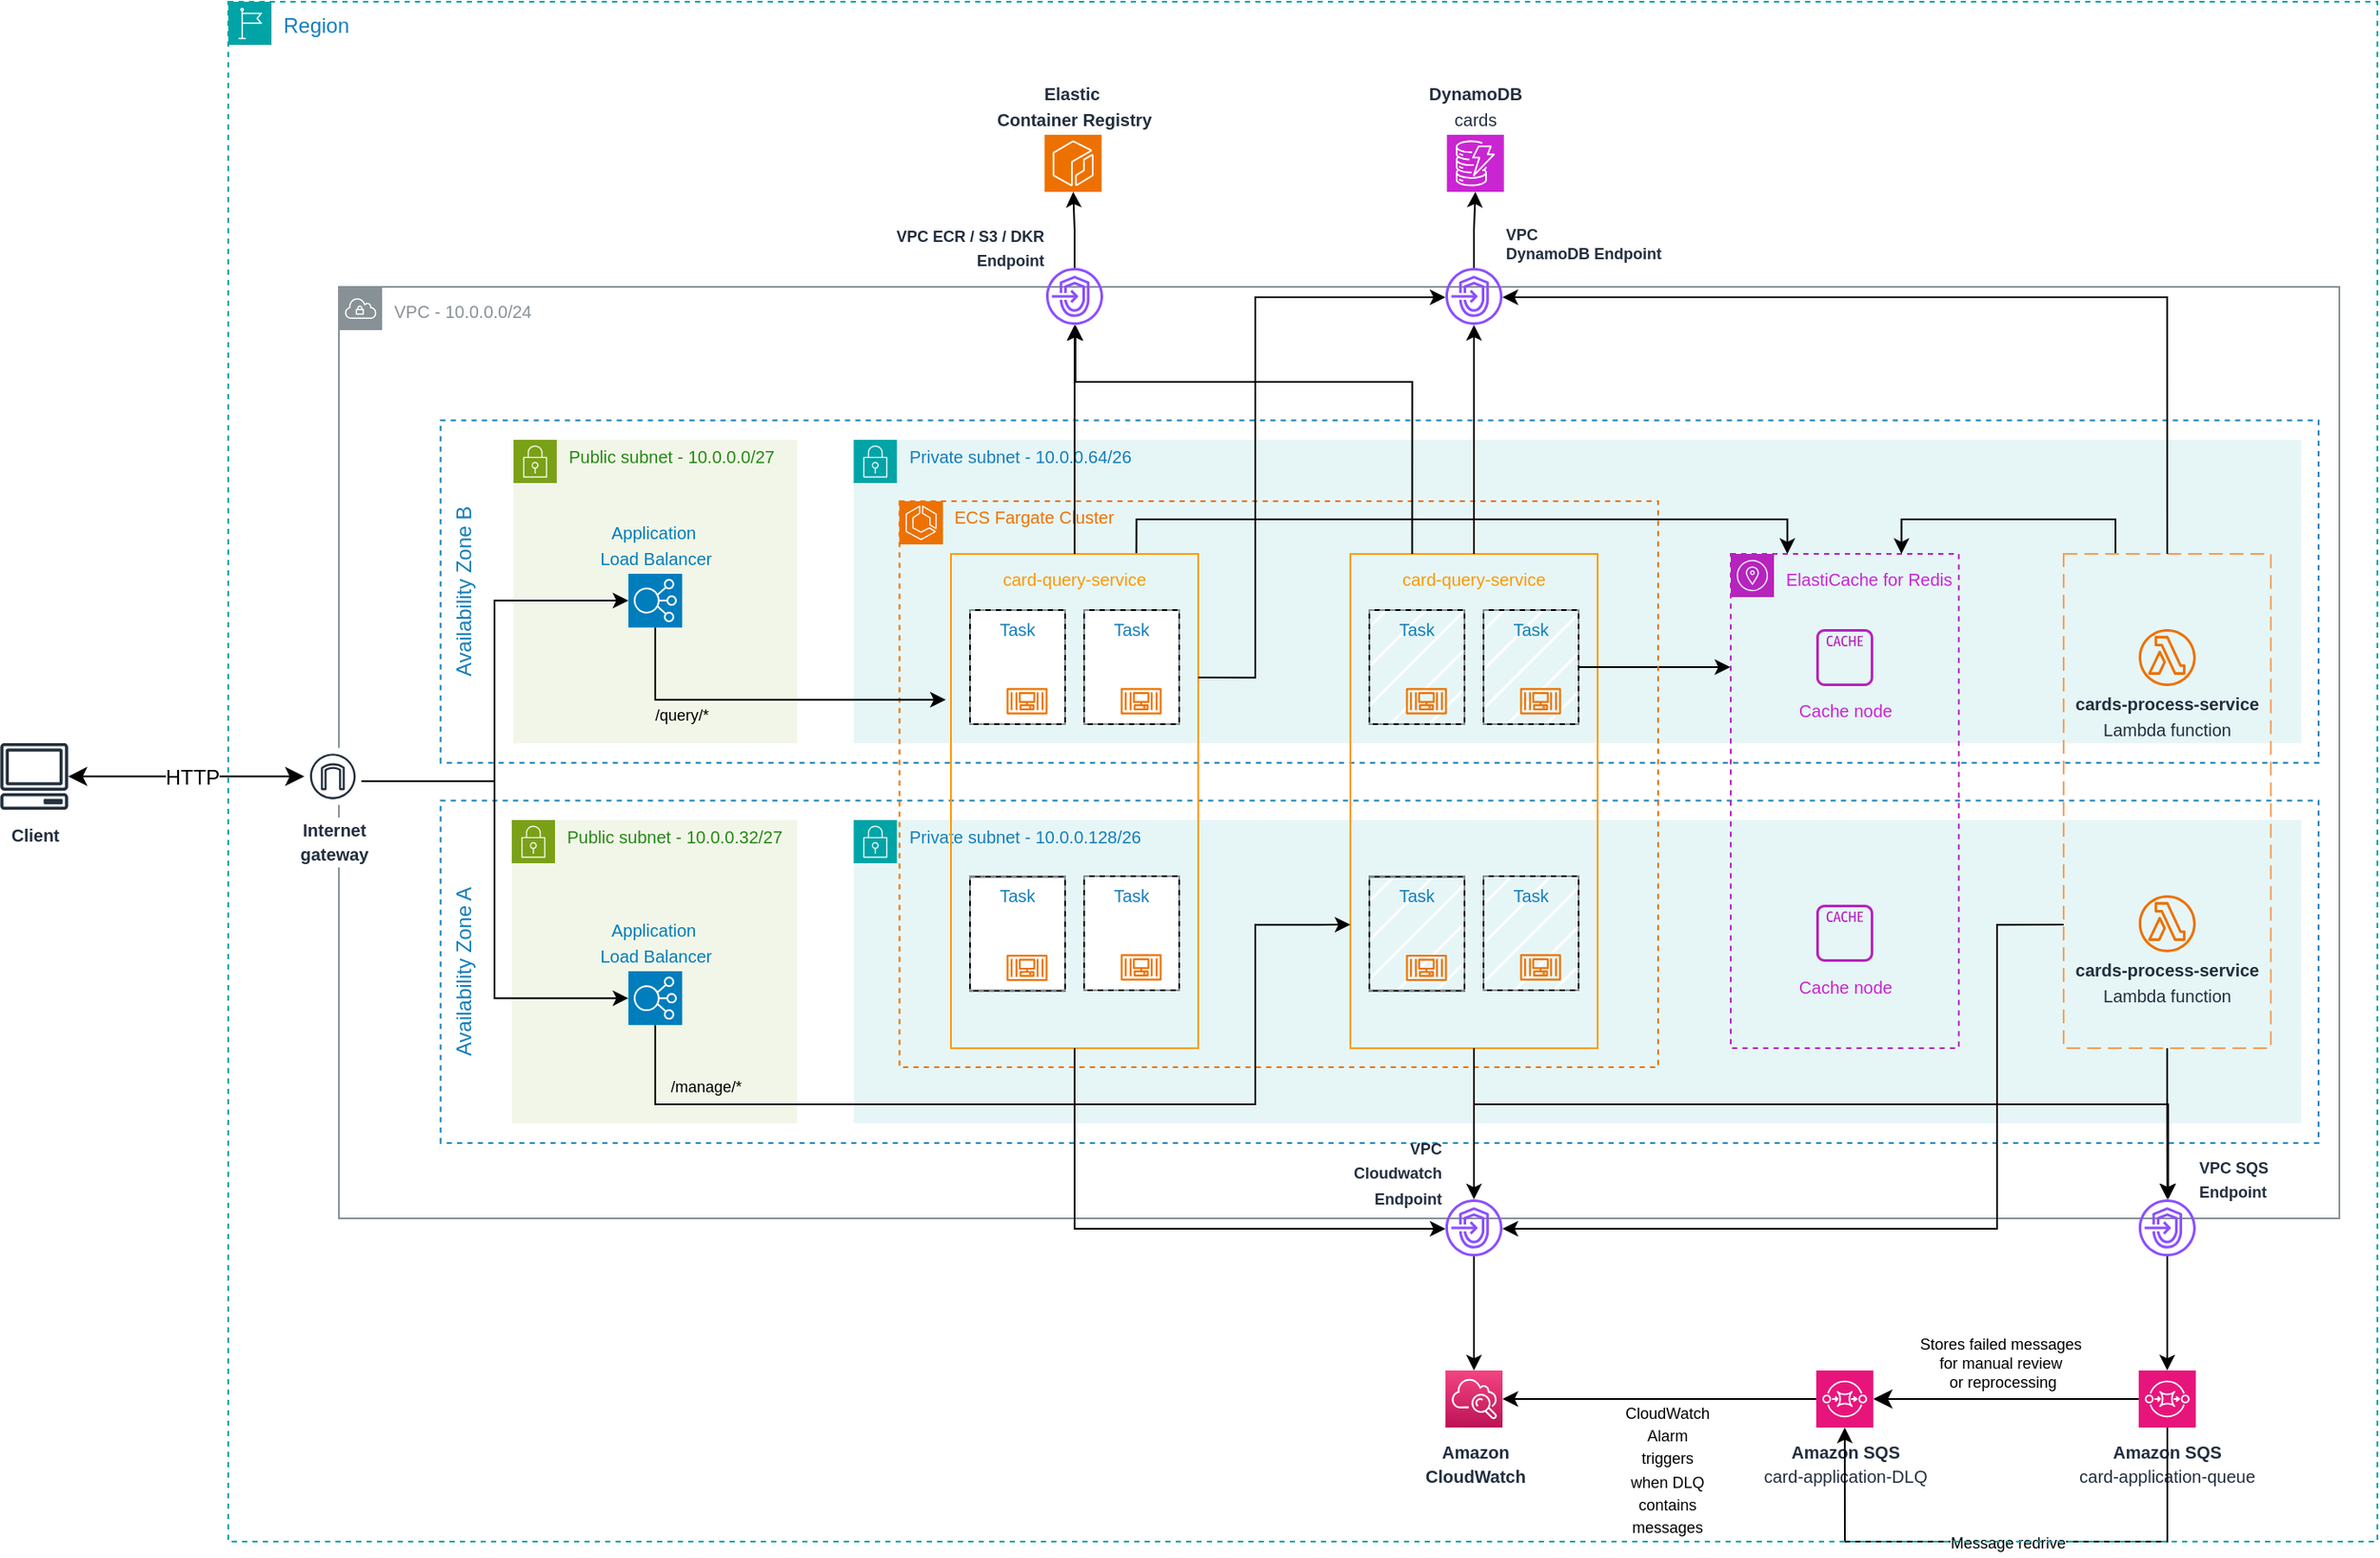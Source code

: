 <mxfile version="26.0.11">
  <diagram id="Ht1M8jgEwFfnCIfOTk4-" name="Page-1">
    <mxGraphModel dx="2288" dy="854" grid="1" gridSize="11" guides="1" tooltips="1" connect="1" arrows="1" fold="1" page="1" pageScale="1" pageWidth="827" pageHeight="1169" math="0" shadow="0">
      <root>
        <mxCell id="0" />
        <mxCell id="1" parent="0" />
        <mxCell id="OBDbfrFFLyQ_XfbNpogA-289" value="Availability Zone A" style="fillColor=none;strokeColor=#147EBA;dashed=1;verticalAlign=top;fontStyle=0;fontColor=#147EBA;whiteSpace=wrap;html=1;rotation=-90;" vertex="1" parent="1">
          <mxGeometry x="-115.17" y="62.21" width="198.12" height="1086.13" as="geometry" />
        </mxCell>
        <mxCell id="OBDbfrFFLyQ_XfbNpogA-439" value="&lt;font style=&quot;font-size: 10px;&quot;&gt;VPC - 10.0.0.0/24&lt;/font&gt;" style="sketch=0;outlineConnect=0;gradientColor=none;html=1;whiteSpace=wrap;fontSize=12;fontStyle=0;shape=mxgraph.aws4.group;grIcon=mxgraph.aws4.group_vpc;strokeColor=#879196;fillColor=none;verticalAlign=top;align=left;spacingLeft=30;fontColor=#879196;dashed=0;" vertex="1" parent="1">
          <mxGeometry x="-618" y="209" width="1157" height="539" as="geometry" />
        </mxCell>
        <mxCell id="OBDbfrFFLyQ_XfbNpogA-331" value="&lt;font style=&quot;font-size: 10px;&quot;&gt;Private subnet&lt;/font&gt;&lt;span style=&quot;font-size: 10px;&quot;&gt;&amp;nbsp;- 10.0.0.128/26&lt;/span&gt;" style="points=[[0,0],[0.25,0],[0.5,0],[0.75,0],[1,0],[1,0.25],[1,0.5],[1,0.75],[1,1],[0.75,1],[0.5,1],[0.25,1],[0,1],[0,0.75],[0,0.5],[0,0.25]];outlineConnect=0;gradientColor=none;html=1;whiteSpace=wrap;fontSize=12;fontStyle=0;container=1;pointerEvents=0;collapsible=0;recursiveResize=0;shape=mxgraph.aws4.group;grIcon=mxgraph.aws4.group_security_group;grStroke=0;strokeColor=#00A4A6;fillColor=#E6F6F7;verticalAlign=top;align=left;spacingLeft=30;fontColor=#147EBA;dashed=0;movable=1;resizable=1;rotatable=1;deletable=1;editable=1;locked=0;connectable=1;spacingTop=-5;" vertex="1" parent="1">
          <mxGeometry x="-320.25" y="517.56" width="837.25" height="175.45" as="geometry" />
        </mxCell>
        <mxCell id="OBDbfrFFLyQ_XfbNpogA-227" value="Availability Zone B" style="fillColor=none;strokeColor=#147EBA;dashed=1;verticalAlign=top;fontStyle=0;fontColor=#147EBA;whiteSpace=wrap;html=1;rotation=-90;movable=1;resizable=1;rotatable=1;deletable=1;editable=1;locked=0;connectable=1;" vertex="1" parent="1">
          <mxGeometry x="-115.17" y="-157.8" width="198.12" height="1086.15" as="geometry" />
        </mxCell>
        <mxCell id="OBDbfrFFLyQ_XfbNpogA-23" value="&lt;font style=&quot;font-size: 10px;&quot;&gt;Private subnet -&amp;nbsp;&lt;/font&gt;&lt;span style=&quot;font-size: 10px;&quot;&gt;10.0.0.64/26&lt;/span&gt;" style="points=[[0,0],[0.25,0],[0.5,0],[0.75,0],[1,0],[1,0.25],[1,0.5],[1,0.75],[1,1],[0.75,1],[0.5,1],[0.25,1],[0,1],[0,0.75],[0,0.5],[0,0.25]];outlineConnect=0;gradientColor=none;html=1;whiteSpace=wrap;fontSize=12;fontStyle=0;container=1;pointerEvents=0;collapsible=0;recursiveResize=0;shape=mxgraph.aws4.group;grIcon=mxgraph.aws4.group_security_group;grStroke=0;strokeColor=#00A4A6;fillColor=#E6F6F7;verticalAlign=top;align=left;spacingLeft=30;fontColor=#147EBA;dashed=0;movable=1;resizable=1;rotatable=1;deletable=1;editable=1;locked=0;connectable=1;spacingTop=-5;" vertex="1" parent="1">
          <mxGeometry x="-320.25" y="297.55" width="837.25" height="175.45" as="geometry" />
        </mxCell>
        <mxCell id="OBDbfrFFLyQ_XfbNpogA-418" style="edgeStyle=orthogonalEdgeStyle;rounded=0;orthogonalLoop=1;jettySize=auto;html=1;exitX=0.75;exitY=0;exitDx=0;exitDy=0;" edge="1" parent="OBDbfrFFLyQ_XfbNpogA-23" source="OBDbfrFFLyQ_XfbNpogA-59" target="OBDbfrFFLyQ_XfbNpogA-207">
          <mxGeometry relative="1" as="geometry">
            <Array as="points">
              <mxPoint x="164" y="46" />
              <mxPoint x="540" y="46" />
            </Array>
          </mxGeometry>
        </mxCell>
        <mxCell id="OBDbfrFFLyQ_XfbNpogA-59" value="&lt;font style=&quot;font-size: 10px; color: rgb(252, 151, 0);&quot;&gt;card-query-service&lt;/font&gt;" style="fillColor=none;strokeColor=#FF9900;verticalAlign=top;fontStyle=0;fontColor=#147EBA;whiteSpace=wrap;html=1;movable=1;resizable=1;rotatable=1;deletable=1;editable=1;locked=0;connectable=1;" vertex="1" parent="OBDbfrFFLyQ_XfbNpogA-23">
          <mxGeometry x="56.25" y="66" width="143" height="286" as="geometry" />
        </mxCell>
        <mxCell id="OBDbfrFFLyQ_XfbNpogA-176" value="" style="group;strokeColor=default;fillColor=default;" vertex="1" connectable="0" parent="OBDbfrFFLyQ_XfbNpogA-23">
          <mxGeometry x="67.25" y="98.45" width="55" height="66" as="geometry" />
        </mxCell>
        <mxCell id="PZve3WB99vvV3nz0ZgWc-186" value="&lt;span style=&quot;color: rgb(20, 126, 186);&quot;&gt;&lt;font style=&quot;font-size: 10px;&quot;&gt;Task&lt;/font&gt;&lt;/span&gt;" style="outlineConnect=0;gradientColor=none;html=1;whiteSpace=wrap;fontSize=12;fontStyle=0;strokeColor=#879196;fillColor=none;verticalAlign=top;align=center;fontColor=#879196;dashed=1;spacingTop=-3;" parent="OBDbfrFFLyQ_XfbNpogA-176" vertex="1">
          <mxGeometry width="55" height="66" as="geometry" />
        </mxCell>
        <mxCell id="PZve3WB99vvV3nz0ZgWc-184" value="" style="shape=image;html=1;verticalAlign=top;verticalLabelPosition=bottom;labelBackgroundColor=#ffffff;imageAspect=0;aspect=fixed;image=https://cdn0.iconfinder.com/data/icons/social-media-2104/24/social_media_social_media_logo_docker-128.png" parent="OBDbfrFFLyQ_XfbNpogA-176" vertex="1">
          <mxGeometry x="10.155" y="25.12" width="20" height="20" as="geometry" />
        </mxCell>
        <mxCell id="PZve3WB99vvV3nz0ZgWc-185" value="" style="sketch=0;outlineConnect=0;fontColor=#232F3E;gradientColor=none;fillColor=#ED7100;strokeColor=none;dashed=0;verticalLabelPosition=bottom;verticalAlign=top;align=center;html=1;fontSize=12;fontStyle=0;aspect=fixed;pointerEvents=1;shape=mxgraph.aws4.container_3;" parent="OBDbfrFFLyQ_XfbNpogA-176" vertex="1">
          <mxGeometry x="21.19" y="45.12" width="23.625" height="15.251" as="geometry" />
        </mxCell>
        <mxCell id="OBDbfrFFLyQ_XfbNpogA-177" value="" style="group;strokeColor=default;fillColor=default;" vertex="1" connectable="0" parent="OBDbfrFFLyQ_XfbNpogA-23">
          <mxGeometry x="133.25" y="98.45" width="55" height="66" as="geometry" />
        </mxCell>
        <mxCell id="OBDbfrFFLyQ_XfbNpogA-178" value="&lt;span style=&quot;color: rgb(20, 126, 186);&quot;&gt;&lt;font style=&quot;font-size: 10px;&quot;&gt;Task&lt;/font&gt;&lt;/span&gt;" style="outlineConnect=0;gradientColor=none;html=1;whiteSpace=wrap;fontSize=12;fontStyle=0;strokeColor=#879196;fillColor=none;verticalAlign=top;align=center;fontColor=#879196;dashed=1;spacingTop=-3;" vertex="1" parent="OBDbfrFFLyQ_XfbNpogA-177">
          <mxGeometry width="55" height="66" as="geometry" />
        </mxCell>
        <mxCell id="OBDbfrFFLyQ_XfbNpogA-179" value="" style="shape=image;html=1;verticalAlign=top;verticalLabelPosition=bottom;labelBackgroundColor=#ffffff;imageAspect=0;aspect=fixed;image=https://cdn0.iconfinder.com/data/icons/social-media-2104/24/social_media_social_media_logo_docker-128.png" vertex="1" parent="OBDbfrFFLyQ_XfbNpogA-177">
          <mxGeometry x="10.155" y="25.12" width="20" height="20" as="geometry" />
        </mxCell>
        <mxCell id="OBDbfrFFLyQ_XfbNpogA-180" value="" style="sketch=0;outlineConnect=0;fontColor=#232F3E;gradientColor=none;fillColor=#ED7100;strokeColor=none;dashed=0;verticalLabelPosition=bottom;verticalAlign=top;align=center;html=1;fontSize=12;fontStyle=0;aspect=fixed;pointerEvents=1;shape=mxgraph.aws4.container_3;" vertex="1" parent="OBDbfrFFLyQ_XfbNpogA-177">
          <mxGeometry x="21.19" y="45.12" width="23.625" height="15.251" as="geometry" />
        </mxCell>
        <mxCell id="OBDbfrFFLyQ_XfbNpogA-181" value="" style="group;strokeColor=default;fillColor=default;" vertex="1" connectable="0" parent="OBDbfrFFLyQ_XfbNpogA-23">
          <mxGeometry x="67.25" y="252.73" width="55" height="66" as="geometry" />
        </mxCell>
        <mxCell id="OBDbfrFFLyQ_XfbNpogA-182" value="&lt;span style=&quot;color: rgb(20, 126, 186);&quot;&gt;&lt;font style=&quot;font-size: 10px;&quot;&gt;Task&lt;/font&gt;&lt;/span&gt;" style="outlineConnect=0;gradientColor=none;html=1;whiteSpace=wrap;fontSize=12;fontStyle=0;strokeColor=#879196;fillColor=none;verticalAlign=top;align=center;fontColor=#879196;dashed=1;spacingTop=-3;" vertex="1" parent="OBDbfrFFLyQ_XfbNpogA-181">
          <mxGeometry width="55" height="66" as="geometry" />
        </mxCell>
        <mxCell id="OBDbfrFFLyQ_XfbNpogA-183" value="" style="shape=image;html=1;verticalAlign=top;verticalLabelPosition=bottom;labelBackgroundColor=#ffffff;imageAspect=0;aspect=fixed;image=https://cdn0.iconfinder.com/data/icons/social-media-2104/24/social_media_social_media_logo_docker-128.png" vertex="1" parent="OBDbfrFFLyQ_XfbNpogA-181">
          <mxGeometry x="10.155" y="25.12" width="20" height="20" as="geometry" />
        </mxCell>
        <mxCell id="OBDbfrFFLyQ_XfbNpogA-184" value="" style="sketch=0;outlineConnect=0;fontColor=#232F3E;gradientColor=none;fillColor=#ED7100;strokeColor=none;dashed=0;verticalLabelPosition=bottom;verticalAlign=top;align=center;html=1;fontSize=12;fontStyle=0;aspect=fixed;pointerEvents=1;shape=mxgraph.aws4.container_3;" vertex="1" parent="OBDbfrFFLyQ_XfbNpogA-181">
          <mxGeometry x="21.19" y="45.12" width="23.625" height="15.251" as="geometry" />
        </mxCell>
        <mxCell id="OBDbfrFFLyQ_XfbNpogA-362" value="&lt;font style=&quot;font-size: 10px; color: rgb(252, 151, 0);&quot;&gt;card-query-service&lt;/font&gt;" style="fillColor=none;strokeColor=#FF9900;verticalAlign=top;fontStyle=0;fontColor=#147EBA;whiteSpace=wrap;html=1;" vertex="1" parent="OBDbfrFFLyQ_XfbNpogA-23">
          <mxGeometry x="287.25" y="66" width="143" height="286" as="geometry" />
        </mxCell>
        <mxCell id="OBDbfrFFLyQ_XfbNpogA-363" value="" style="group;strokeColor=default;fillColor=default;fillStyle=hatch;" vertex="1" connectable="0" parent="OBDbfrFFLyQ_XfbNpogA-23">
          <mxGeometry x="298.25" y="98.45" width="55" height="66" as="geometry" />
        </mxCell>
        <mxCell id="OBDbfrFFLyQ_XfbNpogA-364" value="&lt;span style=&quot;color: rgb(20, 126, 186);&quot;&gt;&lt;font style=&quot;font-size: 10px;&quot;&gt;Task&lt;/font&gt;&lt;/span&gt;" style="outlineConnect=0;gradientColor=none;html=1;whiteSpace=wrap;fontSize=12;fontStyle=0;strokeColor=#879196;fillColor=none;verticalAlign=top;align=center;fontColor=#879196;dashed=1;spacingTop=-3;" vertex="1" parent="OBDbfrFFLyQ_XfbNpogA-363">
          <mxGeometry width="55" height="66" as="geometry" />
        </mxCell>
        <mxCell id="OBDbfrFFLyQ_XfbNpogA-365" value="" style="shape=image;html=1;verticalAlign=top;verticalLabelPosition=bottom;labelBackgroundColor=#ffffff;imageAspect=0;aspect=fixed;image=https://cdn0.iconfinder.com/data/icons/social-media-2104/24/social_media_social_media_logo_docker-128.png" vertex="1" parent="OBDbfrFFLyQ_XfbNpogA-363">
          <mxGeometry x="10.155" y="25.12" width="20" height="20" as="geometry" />
        </mxCell>
        <mxCell id="OBDbfrFFLyQ_XfbNpogA-366" value="" style="sketch=0;outlineConnect=0;fontColor=#232F3E;gradientColor=none;fillColor=#ED7100;strokeColor=none;dashed=0;verticalLabelPosition=bottom;verticalAlign=top;align=center;html=1;fontSize=12;fontStyle=0;aspect=fixed;pointerEvents=1;shape=mxgraph.aws4.container_3;" vertex="1" parent="OBDbfrFFLyQ_XfbNpogA-363">
          <mxGeometry x="21.19" y="45.12" width="23.625" height="15.251" as="geometry" />
        </mxCell>
        <mxCell id="OBDbfrFFLyQ_XfbNpogA-367" value="" style="group;strokeColor=default;fillColor=default;fillStyle=hatch;" vertex="1" connectable="0" parent="OBDbfrFFLyQ_XfbNpogA-23">
          <mxGeometry x="364.25" y="98.45" width="55" height="66" as="geometry" />
        </mxCell>
        <mxCell id="OBDbfrFFLyQ_XfbNpogA-368" value="&lt;span style=&quot;color: rgb(20, 126, 186);&quot;&gt;&lt;font style=&quot;font-size: 10px;&quot;&gt;Task&lt;/font&gt;&lt;/span&gt;" style="outlineConnect=0;gradientColor=none;html=1;whiteSpace=wrap;fontSize=12;fontStyle=0;strokeColor=#879196;fillColor=none;verticalAlign=top;align=center;fontColor=#879196;dashed=1;spacingTop=-3;" vertex="1" parent="OBDbfrFFLyQ_XfbNpogA-367">
          <mxGeometry width="55" height="66" as="geometry" />
        </mxCell>
        <mxCell id="OBDbfrFFLyQ_XfbNpogA-369" value="" style="shape=image;html=1;verticalAlign=top;verticalLabelPosition=bottom;labelBackgroundColor=#ffffff;imageAspect=0;aspect=fixed;image=https://cdn0.iconfinder.com/data/icons/social-media-2104/24/social_media_social_media_logo_docker-128.png" vertex="1" parent="OBDbfrFFLyQ_XfbNpogA-367">
          <mxGeometry x="10.155" y="25.12" width="20" height="20" as="geometry" />
        </mxCell>
        <mxCell id="OBDbfrFFLyQ_XfbNpogA-370" value="" style="sketch=0;outlineConnect=0;fontColor=#232F3E;gradientColor=none;fillColor=#ED7100;strokeColor=none;dashed=0;verticalLabelPosition=bottom;verticalAlign=top;align=center;html=1;fontSize=12;fontStyle=0;aspect=fixed;pointerEvents=1;shape=mxgraph.aws4.container_3;" vertex="1" parent="OBDbfrFFLyQ_XfbNpogA-367">
          <mxGeometry x="21.19" y="45.12" width="23.625" height="15.251" as="geometry" />
        </mxCell>
        <mxCell id="OBDbfrFFLyQ_XfbNpogA-371" value="" style="group;strokeColor=default;fillColor=default;fillStyle=hatch;" vertex="1" connectable="0" parent="OBDbfrFFLyQ_XfbNpogA-23">
          <mxGeometry x="298.25" y="252.73" width="55" height="66" as="geometry" />
        </mxCell>
        <mxCell id="OBDbfrFFLyQ_XfbNpogA-372" value="&lt;span style=&quot;color: rgb(20, 126, 186);&quot;&gt;&lt;font style=&quot;font-size: 10px;&quot;&gt;Task&lt;/font&gt;&lt;/span&gt;" style="outlineConnect=0;gradientColor=none;html=1;whiteSpace=wrap;fontSize=12;fontStyle=0;strokeColor=#879196;fillColor=none;verticalAlign=top;align=center;fontColor=#879196;dashed=1;spacingTop=-3;" vertex="1" parent="OBDbfrFFLyQ_XfbNpogA-371">
          <mxGeometry width="55" height="66" as="geometry" />
        </mxCell>
        <mxCell id="OBDbfrFFLyQ_XfbNpogA-373" value="" style="shape=image;html=1;verticalAlign=top;verticalLabelPosition=bottom;labelBackgroundColor=#ffffff;imageAspect=0;aspect=fixed;image=https://cdn0.iconfinder.com/data/icons/social-media-2104/24/social_media_social_media_logo_docker-128.png" vertex="1" parent="OBDbfrFFLyQ_XfbNpogA-371">
          <mxGeometry x="10.155" y="25.12" width="20" height="20" as="geometry" />
        </mxCell>
        <mxCell id="OBDbfrFFLyQ_XfbNpogA-374" value="" style="sketch=0;outlineConnect=0;fontColor=#232F3E;gradientColor=none;fillColor=#ED7100;strokeColor=none;dashed=0;verticalLabelPosition=bottom;verticalAlign=top;align=center;html=1;fontSize=12;fontStyle=0;aspect=fixed;pointerEvents=1;shape=mxgraph.aws4.container_3;" vertex="1" parent="OBDbfrFFLyQ_XfbNpogA-371">
          <mxGeometry x="21.19" y="45.12" width="23.625" height="15.251" as="geometry" />
        </mxCell>
        <mxCell id="OBDbfrFFLyQ_XfbNpogA-375" value="" style="group;strokeColor=default;fillColor=default;fillStyle=hatch;" vertex="1" connectable="0" parent="OBDbfrFFLyQ_XfbNpogA-23">
          <mxGeometry x="364.25" y="252.45" width="55" height="66" as="geometry" />
        </mxCell>
        <mxCell id="OBDbfrFFLyQ_XfbNpogA-376" value="&lt;span style=&quot;color: rgb(20, 126, 186);&quot;&gt;&lt;font style=&quot;font-size: 10px;&quot;&gt;Task&lt;/font&gt;&lt;/span&gt;" style="outlineConnect=0;gradientColor=none;html=1;whiteSpace=wrap;fontSize=12;fontStyle=0;strokeColor=#879196;fillColor=none;verticalAlign=top;align=center;fontColor=#879196;dashed=1;spacingTop=-3;" vertex="1" parent="OBDbfrFFLyQ_XfbNpogA-375">
          <mxGeometry width="55" height="66" as="geometry" />
        </mxCell>
        <mxCell id="OBDbfrFFLyQ_XfbNpogA-377" value="" style="shape=image;html=1;verticalAlign=top;verticalLabelPosition=bottom;labelBackgroundColor=#ffffff;imageAspect=0;aspect=fixed;image=https://cdn0.iconfinder.com/data/icons/social-media-2104/24/social_media_social_media_logo_docker-128.png" vertex="1" parent="OBDbfrFFLyQ_XfbNpogA-375">
          <mxGeometry x="11" y="25.97" width="19.15" height="19.15" as="geometry" />
        </mxCell>
        <mxCell id="OBDbfrFFLyQ_XfbNpogA-378" value="" style="sketch=0;outlineConnect=0;fontColor=#232F3E;gradientColor=none;fillColor=#ED7100;strokeColor=none;dashed=0;verticalLabelPosition=bottom;verticalAlign=top;align=center;html=1;fontSize=12;fontStyle=0;aspect=fixed;pointerEvents=1;shape=mxgraph.aws4.container_3;" vertex="1" parent="OBDbfrFFLyQ_XfbNpogA-375">
          <mxGeometry x="21.19" y="45.12" width="23.625" height="15.251" as="geometry" />
        </mxCell>
        <mxCell id="OBDbfrFFLyQ_XfbNpogA-207" value="&lt;span style=&quot;color: rgb(201, 37, 209);&quot;&gt;&lt;font style=&quot;font-size: 10px;&quot;&gt;ElastiCache&amp;nbsp;&lt;/font&gt;&lt;/span&gt;&lt;span style=&quot;font-size: 10px; color: rgb(201, 37, 209);&quot;&gt;for Redis&lt;/span&gt;" style="sketch=0;outlineConnect=0;gradientColor=none;html=1;whiteSpace=wrap;fontSize=12;fontStyle=0;shape=mxgraph.aws4.group;grIcon=mxgraph.aws4.group_availability_zone;strokeColor=#B623BD;fillColor=none;verticalAlign=top;align=left;spacingLeft=30;fontColor=#545B64;dashed=1;movable=1;resizable=1;rotatable=1;deletable=1;editable=1;locked=0;connectable=1;" vertex="1" parent="OBDbfrFFLyQ_XfbNpogA-23">
          <mxGeometry x="507.25" y="66" width="131.88" height="286" as="geometry" />
        </mxCell>
        <mxCell id="OBDbfrFFLyQ_XfbNpogA-401" style="edgeStyle=orthogonalEdgeStyle;rounded=0;orthogonalLoop=1;jettySize=auto;html=1;exitX=0.25;exitY=0;exitDx=0;exitDy=0;" edge="1" parent="OBDbfrFFLyQ_XfbNpogA-23" source="OBDbfrFFLyQ_XfbNpogA-218" target="OBDbfrFFLyQ_XfbNpogA-207">
          <mxGeometry relative="1" as="geometry">
            <Array as="points">
              <mxPoint x="730" y="46" />
              <mxPoint x="606" y="46" />
            </Array>
          </mxGeometry>
        </mxCell>
        <mxCell id="OBDbfrFFLyQ_XfbNpogA-218" value="" style="rounded=0;arcSize=10;dashed=1;strokeColor=#F59D56;fillColor=none;gradientColor=none;dashPattern=8 4;strokeWidth=1;glass=0;" vertex="1" parent="OBDbfrFFLyQ_XfbNpogA-23">
          <mxGeometry x="699.79" y="66" width="119.81" height="286" as="geometry" />
        </mxCell>
        <mxCell id="OBDbfrFFLyQ_XfbNpogA-216" value="&lt;b&gt;&lt;font style=&quot;font-size: 10px;&quot;&gt;cards-&lt;/font&gt;&lt;/b&gt;&lt;b&gt;&lt;font style=&quot;font-size: 10px;&quot;&gt;process&lt;/font&gt;&lt;/b&gt;&lt;b&gt;&lt;font style=&quot;font-size: 10px;&quot;&gt;-service&lt;/font&gt;&lt;/b&gt;&lt;div&gt;&lt;font style=&quot;font-size: 10px;&quot;&gt;Lambda function&lt;/font&gt;&lt;/div&gt;" style="sketch=0;outlineConnect=0;fontColor=#232F3E;gradientColor=none;fillColor=#ED7100;strokeColor=none;dashed=0;verticalLabelPosition=bottom;verticalAlign=middle;align=center;html=1;fontSize=12;fontStyle=0;aspect=fixed;pointerEvents=1;shape=mxgraph.aws4.lambda_function;" vertex="1" parent="OBDbfrFFLyQ_XfbNpogA-23">
          <mxGeometry x="743.2" y="109.45" width="33" height="33" as="geometry" />
        </mxCell>
        <mxCell id="OBDbfrFFLyQ_XfbNpogA-217" value="&lt;b&gt;&lt;font style=&quot;font-size: 10px;&quot;&gt;cards-&lt;/font&gt;&lt;/b&gt;&lt;b&gt;&lt;font style=&quot;font-size: 10px;&quot;&gt;process&lt;/font&gt;&lt;/b&gt;&lt;b&gt;&lt;font style=&quot;font-size: 10px;&quot;&gt;-service&lt;/font&gt;&lt;/b&gt;&lt;div&gt;&lt;font style=&quot;font-size: 10px;&quot;&gt;Lambda function&lt;/font&gt;&lt;/div&gt;" style="sketch=0;outlineConnect=0;fontColor=#232F3E;gradientColor=none;fillColor=#ED7100;strokeColor=none;dashed=0;verticalLabelPosition=bottom;verticalAlign=middle;align=center;html=1;fontSize=12;fontStyle=0;aspect=fixed;pointerEvents=1;shape=mxgraph.aws4.lambda_function;" vertex="1" parent="OBDbfrFFLyQ_XfbNpogA-23">
          <mxGeometry x="743.2" y="263.45" width="33" height="33" as="geometry" />
        </mxCell>
        <mxCell id="OBDbfrFFLyQ_XfbNpogA-214" value="&lt;font style=&quot;font-size: 10px; color: rgb(201, 37, 209);&quot;&gt;Cache node&lt;/font&gt;" style="sketch=0;outlineConnect=0;fontColor=#232F3E;gradientColor=none;fillColor=#B623BD;strokeColor=none;dashed=0;verticalLabelPosition=bottom;verticalAlign=top;align=center;html=1;fontSize=12;fontStyle=0;aspect=fixed;pointerEvents=1;shape=mxgraph.aws4.cache_node;" vertex="1" parent="OBDbfrFFLyQ_XfbNpogA-23">
          <mxGeometry x="556.69" y="109.45" width="33" height="33" as="geometry" />
        </mxCell>
        <mxCell id="OBDbfrFFLyQ_XfbNpogA-399" style="edgeStyle=orthogonalEdgeStyle;rounded=0;orthogonalLoop=1;jettySize=auto;html=1;" edge="1" parent="OBDbfrFFLyQ_XfbNpogA-23" source="OBDbfrFFLyQ_XfbNpogA-368" target="OBDbfrFFLyQ_XfbNpogA-207">
          <mxGeometry relative="1" as="geometry">
            <Array as="points">
              <mxPoint x="507" y="131" />
              <mxPoint x="507" y="131" />
            </Array>
          </mxGeometry>
        </mxCell>
        <mxCell id="OBDbfrFFLyQ_XfbNpogA-35" value="&lt;span style=&quot;color: rgb(237, 113, 0);&quot;&gt;&lt;font style=&quot;font-size: 10px;&quot;&gt;ECS Fargate&amp;nbsp;&lt;/font&gt;&lt;/span&gt;&lt;span style=&quot;color: rgb(237, 113, 0); font-size: 10px;&quot;&gt;Cluster&lt;/span&gt;" style="sketch=0;outlineConnect=0;gradientColor=none;html=1;whiteSpace=wrap;fontSize=12;fontStyle=0;shape=mxgraph.aws4.group;grIcon=mxgraph.aws4.group_availability_zone;strokeColor=#ED7100;fillColor=none;verticalAlign=top;align=left;spacingLeft=30;fontColor=#545B64;dashed=1;movable=1;resizable=1;rotatable=1;deletable=1;editable=1;locked=0;connectable=1;spacingTop=-5;" vertex="1" parent="OBDbfrFFLyQ_XfbNpogA-23">
          <mxGeometry x="26.5" y="35.45" width="438.75" height="327.55" as="geometry" />
        </mxCell>
        <mxCell id="OBDbfrFFLyQ_XfbNpogA-380" value="" style="sketch=0;points=[[0,0,0],[0.25,0,0],[0.5,0,0],[0.75,0,0],[1,0,0],[0,1,0],[0.25,1,0],[0.5,1,0],[0.75,1,0],[1,1,0],[0,0.25,0],[0,0.5,0],[0,0.75,0],[1,0.25,0],[1,0.5,0],[1,0.75,0]];outlineConnect=0;fontColor=#232F3E;fillColor=#ED7100;strokeColor=#ffffff;dashed=0;verticalLabelPosition=bottom;verticalAlign=top;align=center;html=1;fontSize=12;fontStyle=0;aspect=fixed;shape=mxgraph.aws4.resourceIcon;resIcon=mxgraph.aws4.ecs;" vertex="1" parent="OBDbfrFFLyQ_XfbNpogA-23">
          <mxGeometry x="26.5" y="35.45" width="25" height="25" as="geometry" />
        </mxCell>
        <mxCell id="OBDbfrFFLyQ_XfbNpogA-232" value="&lt;font style=&quot;font-size: 10px;&quot;&gt;Public subnet -&amp;nbsp;&lt;/font&gt;&lt;span style=&quot;font-size: 10px;&quot;&gt;10.0.0.32/27&lt;/span&gt;" style="points=[[0,0],[0.25,0],[0.5,0],[0.75,0],[1,0],[1,0.25],[1,0.5],[1,0.75],[1,1],[0.75,1],[0.5,1],[0.25,1],[0,1],[0,0.75],[0,0.5],[0,0.25]];outlineConnect=0;gradientColor=none;html=1;whiteSpace=wrap;fontSize=12;fontStyle=0;container=0;pointerEvents=0;collapsible=0;recursiveResize=0;shape=mxgraph.aws4.group;grIcon=mxgraph.aws4.group_security_group;grStroke=0;strokeColor=#7AA116;fillColor=#F2F6E8;verticalAlign=top;align=left;spacingLeft=30;fontColor=#248814;dashed=0;movable=1;resizable=1;rotatable=1;deletable=1;editable=1;locked=0;connectable=1;spacingTop=-5;" vertex="1" parent="1">
          <mxGeometry x="-518.01" y="517.56" width="165" height="175.44" as="geometry" />
        </mxCell>
        <mxCell id="OBDbfrFFLyQ_XfbNpogA-22" value="&lt;font style=&quot;font-size: 10px;&quot;&gt;Public subnet -&amp;nbsp;&lt;/font&gt;&lt;span style=&quot;font-size: 10px;&quot;&gt;10.0.0.0/27&lt;/span&gt;" style="points=[[0,0],[0.25,0],[0.5,0],[0.75,0],[1,0],[1,0.25],[1,0.5],[1,0.75],[1,1],[0.75,1],[0.5,1],[0.25,1],[0,1],[0,0.75],[0,0.5],[0,0.25]];outlineConnect=0;gradientColor=none;html=1;whiteSpace=wrap;fontSize=12;fontStyle=0;container=0;pointerEvents=0;collapsible=0;recursiveResize=0;shape=mxgraph.aws4.group;grIcon=mxgraph.aws4.group_security_group;grStroke=0;strokeColor=#7AA116;fillColor=#F2F6E8;verticalAlign=top;align=left;spacingLeft=30;fontColor=#248814;dashed=0;movable=1;resizable=1;rotatable=1;deletable=1;editable=1;locked=0;connectable=1;spacingTop=-5;" vertex="1" parent="1">
          <mxGeometry x="-517" y="297.55" width="164" height="175.45" as="geometry" />
        </mxCell>
        <mxCell id="XqnvShgukf1ZBkbc0cCG-37" style="edgeStyle=none;curved=1;rounded=0;orthogonalLoop=1;jettySize=auto;html=1;fontFamily=Helvetica;fontSize=12;fontColor=default;labelBackgroundColor=#ffffff;startSize=8;endSize=8;startArrow=classic;startFill=1;" parent="1" source="pDkn0Hh7Kn7PrUOE6tz0-1" target="XqnvShgukf1ZBkbc0cCG-33" edge="1">
          <mxGeometry relative="1" as="geometry" />
        </mxCell>
        <mxCell id="XqnvShgukf1ZBkbc0cCG-38" value="HTTP" style="edgeLabel;html=1;align=center;verticalAlign=middle;resizable=0;points=[];fontSize=12;strokeColor=default;fontFamily=Helvetica;fontColor=default;labelBackgroundColor=#ffffff;fillColor=default;" parent="XqnvShgukf1ZBkbc0cCG-37" vertex="1" connectable="0">
          <mxGeometry x="0.023" y="1" relative="1" as="geometry">
            <mxPoint x="1" y="1" as="offset" />
          </mxGeometry>
        </mxCell>
        <mxCell id="pDkn0Hh7Kn7PrUOE6tz0-1" value="&lt;b&gt;&lt;font style=&quot;font-size: 10px;&quot;&gt;Client&lt;/font&gt;&lt;/b&gt;" style="sketch=0;outlineConnect=0;fontColor=#232F3E;gradientColor=none;fillColor=#232F3D;strokeColor=none;dashed=0;verticalLabelPosition=bottom;verticalAlign=top;align=center;html=1;fontSize=12;fontStyle=0;aspect=fixed;pointerEvents=1;shape=mxgraph.aws4.client;" parent="1" vertex="1">
          <mxGeometry x="-814" y="473.0" width="39.58" height="38.56" as="geometry" />
        </mxCell>
        <mxCell id="pDkn0Hh7Kn7PrUOE6tz0-60" value="&lt;font&gt;&lt;b&gt;VPC DynamoDB&amp;nbsp;&lt;/b&gt;&lt;/font&gt;&lt;b&gt;Endpoint&lt;/b&gt;" style="sketch=0;outlineConnect=0;fontColor=#232F3E;gradientColor=none;fillColor=#8C4FFF;strokeColor=none;dashed=0;verticalLabelPosition=top;verticalAlign=bottom;align=left;html=1;fontSize=9;fontStyle=0;aspect=fixed;pointerEvents=1;shape=mxgraph.aws4.endpoints;horizontal=1;whiteSpace=wrap;labelPosition=right;spacing=2;spacingTop=2;" parent="1" vertex="1">
          <mxGeometry x="22.0" y="198" width="33" height="33" as="geometry" />
        </mxCell>
        <mxCell id="Hrtiky-oXQzt1fnqMrWW-63" value="&lt;font style=&quot;font-size: 9px;&quot;&gt;&lt;b&gt;VPC SQS&lt;/b&gt;&lt;/font&gt;&lt;div&gt;&lt;font style=&quot;font-size: 9px;&quot;&gt;&lt;b&gt;Endpoint&lt;/b&gt;&lt;/font&gt;&lt;/div&gt;" style="sketch=0;outlineConnect=0;fontColor=#232F3E;gradientColor=none;fillColor=#8C4FFF;strokeColor=none;dashed=0;verticalLabelPosition=top;verticalAlign=top;align=left;html=1;fontSize=12;fontStyle=0;aspect=fixed;pointerEvents=1;shape=mxgraph.aws4.endpoints;labelPosition=right;" parent="1" vertex="1">
          <mxGeometry x="422.95" y="737" width="33" height="33" as="geometry" />
        </mxCell>
        <mxCell id="XqnvShgukf1ZBkbc0cCG-9" value="&lt;b&gt;&lt;font style=&quot;font-size: 10px;&quot;&gt;Amazon SQS&lt;/font&gt;&lt;/b&gt;&lt;div&gt;&lt;font style=&quot;font-size: 10px;&quot;&gt;card-application-queue&lt;/font&gt;&lt;/div&gt;" style="sketch=0;points=[[0,0,0],[0.25,0,0],[0.5,0,0],[0.75,0,0],[1,0,0],[0,1,0],[0.25,1,0],[0.5,1,0],[0.75,1,0],[1,1,0],[0,0.25,0],[0,0.5,0],[0,0.75,0],[1,0.25,0],[1,0.5,0],[1,0.75,0]];outlineConnect=0;fontColor=#232F3E;fillColor=#E7157B;strokeColor=#ffffff;dashed=0;verticalLabelPosition=bottom;verticalAlign=top;align=center;html=1;fontSize=12;fontStyle=0;aspect=fixed;shape=mxgraph.aws4.resourceIcon;resIcon=mxgraph.aws4.sqs;" parent="1" vertex="1">
          <mxGeometry x="422.95" y="836" width="33" height="33" as="geometry" />
        </mxCell>
        <mxCell id="OBDbfrFFLyQ_XfbNpogA-438" style="edgeStyle=orthogonalEdgeStyle;rounded=0;orthogonalLoop=1;jettySize=auto;html=1;" edge="1" parent="1" source="XqnvShgukf1ZBkbc0cCG-12" target="cI-_qkn67fijJ2urr3SK-2">
          <mxGeometry relative="1" as="geometry" />
        </mxCell>
        <mxCell id="XqnvShgukf1ZBkbc0cCG-12" value="&lt;b&gt;&lt;font style=&quot;font-size: 10px;&quot;&gt;Amazon SQS&lt;/font&gt;&lt;/b&gt;&lt;div&gt;&lt;font style=&quot;font-size: 10px;&quot;&gt;card-application-DLQ&lt;/font&gt;&lt;/div&gt;" style="sketch=0;points=[[0,0,0],[0.25,0,0],[0.5,0,0],[0.75,0,0],[1,0,0],[0,1,0],[0.25,1,0],[0.5,1,0],[0.75,1,0],[1,1,0],[0,0.25,0],[0,0.5,0],[0,0.75,0],[1,0.25,0],[1,0.5,0],[1,0.75,0]];outlineConnect=0;fontColor=#232F3E;fillColor=#E7157B;strokeColor=#ffffff;dashed=0;verticalLabelPosition=bottom;verticalAlign=top;align=center;html=1;fontSize=12;fontStyle=0;aspect=fixed;shape=mxgraph.aws4.resourceIcon;resIcon=mxgraph.aws4.sqs;" parent="1" vertex="1">
          <mxGeometry x="236.44" y="836" width="33" height="33" as="geometry" />
        </mxCell>
        <mxCell id="XqnvShgukf1ZBkbc0cCG-17" style="edgeStyle=none;curved=1;rounded=0;orthogonalLoop=1;jettySize=auto;html=1;fontSize=12;startSize=8;endSize=8;entryX=1;entryY=0.5;entryDx=0;entryDy=0;entryPerimeter=0;" parent="1" source="XqnvShgukf1ZBkbc0cCG-9" target="XqnvShgukf1ZBkbc0cCG-12" edge="1">
          <mxGeometry relative="1" as="geometry">
            <mxPoint x="44" y="809" as="targetPoint" />
          </mxGeometry>
        </mxCell>
        <mxCell id="XqnvShgukf1ZBkbc0cCG-18" value="Stores failed messages&amp;nbsp;&lt;div&gt;for manual review&amp;nbsp;&lt;div&gt;or reprocessing&lt;/div&gt;&lt;/div&gt;" style="edgeLabel;align=center;verticalAlign=middle;resizable=0;points=[];fontSize=9;html=1;" parent="XqnvShgukf1ZBkbc0cCG-17" vertex="1" connectable="0">
          <mxGeometry x="0.024" y="3" relative="1" as="geometry">
            <mxPoint x="-1" y="-24" as="offset" />
          </mxGeometry>
        </mxCell>
        <mxCell id="XqnvShgukf1ZBkbc0cCG-33" value="&lt;font style=&quot;font-size: 10px;&quot;&gt;&lt;b&gt;Internet&lt;br&gt;gateway&lt;/b&gt;&lt;/font&gt;" style="sketch=0;outlineConnect=0;fontColor=#232F3E;gradientColor=none;strokeColor=#232F3E;fillColor=#ffffff;dashed=0;verticalLabelPosition=bottom;verticalAlign=top;align=center;html=1;fontSize=12;fontStyle=0;aspect=fixed;shape=mxgraph.aws4.resourceIcon;resIcon=mxgraph.aws4.internet_gateway;fontFamily=Helvetica;labelBackgroundColor=#ffffff;" parent="1" vertex="1">
          <mxGeometry x="-638" y="475.78" width="33" height="33" as="geometry" />
        </mxCell>
        <mxCell id="OBDbfrFFLyQ_XfbNpogA-437" style="edgeStyle=orthogonalEdgeStyle;rounded=0;orthogonalLoop=1;jettySize=auto;html=1;" edge="1" parent="1" source="PZve3WB99vvV3nz0ZgWc-149" target="cI-_qkn67fijJ2urr3SK-2">
          <mxGeometry relative="1" as="geometry" />
        </mxCell>
        <mxCell id="PZve3WB99vvV3nz0ZgWc-149" value="&lt;font style=&quot;font-size: 9px;&quot;&gt;&lt;b&gt;VPC Cloudwatch&lt;/b&gt;&lt;/font&gt;&lt;div&gt;&lt;font style=&quot;font-size: 9px;&quot;&gt;&lt;b&gt;Endpoint&lt;/b&gt;&lt;/font&gt;&lt;/div&gt;" style="sketch=0;outlineConnect=0;fontColor=#232F3E;gradientColor=none;fillColor=#8C4FFF;strokeColor=none;dashed=0;verticalLabelPosition=top;verticalAlign=middle;align=right;html=1;fontSize=12;fontStyle=0;aspect=fixed;pointerEvents=1;shape=mxgraph.aws4.endpoints;horizontal=1;whiteSpace=wrap;labelPosition=left;" parent="1" vertex="1">
          <mxGeometry x="22.0" y="737" width="33" height="33" as="geometry" />
        </mxCell>
        <mxCell id="cI-_qkn67fijJ2urr3SK-2" value="&lt;font style=&quot;font-size: 10px;&quot;&gt;&lt;b&gt;Amazon&lt;br&gt;CloudWatch&lt;/b&gt;&lt;/font&gt;" style="outlineConnect=0;fontColor=#232F3E;gradientColor=#F34482;gradientDirection=north;fillColor=#BC1356;strokeColor=#ffffff;dashed=0;verticalLabelPosition=bottom;verticalAlign=top;align=center;html=1;fontSize=12;fontStyle=0;aspect=fixed;shape=mxgraph.aws4.resourceIcon;resIcon=mxgraph.aws4.cloudwatch;labelBackgroundColor=#ffffff;labelPosition=center;" parent="1" vertex="1">
          <mxGeometry x="22" y="836" width="33" height="33" as="geometry" />
        </mxCell>
        <mxCell id="OBDbfrFFLyQ_XfbNpogA-305" value="" style="edgeStyle=orthogonalEdgeStyle;rounded=0;orthogonalLoop=1;jettySize=auto;html=1;" edge="1" parent="1" source="Hrtiky-oXQzt1fnqMrWW-56" target="XqnvShgukf1ZBkbc0cCG-86">
          <mxGeometry relative="1" as="geometry" />
        </mxCell>
        <mxCell id="Hrtiky-oXQzt1fnqMrWW-56" value="&lt;font style=&quot;font-size: 9px;&quot;&gt;&lt;b&gt;VPC ECR / S3 / DKR&lt;/b&gt;&lt;/font&gt;&lt;div&gt;&lt;font style=&quot;font-size: 9px;&quot;&gt;&lt;b&gt;Endpoint&lt;/b&gt;&lt;/font&gt;&lt;/div&gt;" style="sketch=0;outlineConnect=0;fontColor=#232F3E;gradientColor=none;fillColor=#8C4FFF;strokeColor=none;dashed=0;verticalLabelPosition=top;verticalAlign=top;align=right;html=1;fontSize=12;fontStyle=0;aspect=fixed;pointerEvents=1;shape=mxgraph.aws4.endpoints;labelPosition=left;" parent="1" vertex="1">
          <mxGeometry x="-209" y="198" width="33" height="33" as="geometry" />
        </mxCell>
        <mxCell id="OBDbfrFFLyQ_XfbNpogA-312" style="edgeStyle=orthogonalEdgeStyle;rounded=0;orthogonalLoop=1;jettySize=auto;html=1;entryX=0.5;entryY=1;entryDx=0;entryDy=0;entryPerimeter=0;" edge="1" parent="1" source="pDkn0Hh7Kn7PrUOE6tz0-60" target="XqnvShgukf1ZBkbc0cCG-21">
          <mxGeometry relative="1" as="geometry">
            <Array as="points">
              <mxPoint x="39" y="176" />
              <mxPoint x="39" y="176" />
            </Array>
          </mxGeometry>
        </mxCell>
        <mxCell id="OBDbfrFFLyQ_XfbNpogA-185" value="" style="group;strokeColor=default;fillColor=default;" vertex="1" connectable="0" parent="1">
          <mxGeometry x="-187" y="550" width="55" height="66" as="geometry" />
        </mxCell>
        <mxCell id="OBDbfrFFLyQ_XfbNpogA-186" value="&lt;span style=&quot;color: rgb(20, 126, 186);&quot;&gt;&lt;font style=&quot;font-size: 10px;&quot;&gt;Task&lt;/font&gt;&lt;/span&gt;" style="outlineConnect=0;gradientColor=none;html=1;whiteSpace=wrap;fontSize=12;fontStyle=0;strokeColor=#879196;fillColor=none;verticalAlign=top;align=center;fontColor=#879196;dashed=1;spacingTop=-3;" vertex="1" parent="OBDbfrFFLyQ_XfbNpogA-185">
          <mxGeometry width="55" height="66" as="geometry" />
        </mxCell>
        <mxCell id="OBDbfrFFLyQ_XfbNpogA-187" value="" style="shape=image;html=1;verticalAlign=top;verticalLabelPosition=bottom;labelBackgroundColor=#ffffff;imageAspect=0;aspect=fixed;image=https://cdn0.iconfinder.com/data/icons/social-media-2104/24/social_media_social_media_logo_docker-128.png" vertex="1" parent="OBDbfrFFLyQ_XfbNpogA-185">
          <mxGeometry x="11" y="25.97" width="19.15" height="19.15" as="geometry" />
        </mxCell>
        <mxCell id="OBDbfrFFLyQ_XfbNpogA-188" value="" style="sketch=0;outlineConnect=0;fontColor=#232F3E;gradientColor=none;fillColor=#ED7100;strokeColor=none;dashed=0;verticalLabelPosition=bottom;verticalAlign=top;align=center;html=1;fontSize=12;fontStyle=0;aspect=fixed;pointerEvents=1;shape=mxgraph.aws4.container_3;" vertex="1" parent="OBDbfrFFLyQ_XfbNpogA-185">
          <mxGeometry x="21.19" y="45.12" width="23.625" height="15.251" as="geometry" />
        </mxCell>
        <mxCell id="OBDbfrFFLyQ_XfbNpogA-288" value="&lt;span style=&quot;caret-color: rgb(0, 125, 188); color: rgb(0, 125, 188); font-size: 10px;&quot;&gt;Application&amp;nbsp;&lt;/span&gt;&lt;div&gt;&lt;span style=&quot;caret-color: rgb(0, 125, 188); color: rgb(0, 125, 188); font-size: 10px;&quot;&gt;Load Balancer&lt;/span&gt;&lt;/div&gt;" style="sketch=0;points=[[0,0,0],[0.25,0,0],[0.5,0,0],[0.75,0,0],[1,0,0],[0,1,0],[0.25,1,0],[0.5,1,0],[0.75,1,0],[1,1,0],[0,0.25,0],[0,0.5,0],[0,0.75,0],[1,0.25,0],[1,0.5,0],[1,0.75,0]];outlineConnect=0;fontColor=#232F3E;fillColor=#007DBC;strokeColor=#ffffff;dashed=0;verticalLabelPosition=top;verticalAlign=bottom;align=center;html=1;fontSize=12;fontStyle=0;aspect=fixed;shape=mxgraph.aws4.resourceIcon;resIcon=mxgraph.aws4.elastic_load_balancing;labelPosition=center;" vertex="1" parent="1">
          <mxGeometry x="-450.57" y="374.94" width="31.13" height="31.13" as="geometry" />
        </mxCell>
        <mxCell id="OBDbfrFFLyQ_XfbNpogA-386" style="edgeStyle=orthogonalEdgeStyle;rounded=0;orthogonalLoop=1;jettySize=auto;html=1;entryX=0;entryY=0.75;entryDx=0;entryDy=0;" edge="1" parent="1" source="OBDbfrFFLyQ_XfbNpogA-269" target="OBDbfrFFLyQ_XfbNpogA-362">
          <mxGeometry relative="1" as="geometry">
            <Array as="points">
              <mxPoint x="-435" y="682" />
              <mxPoint x="-88" y="682" />
              <mxPoint x="-88" y="578" />
            </Array>
          </mxGeometry>
        </mxCell>
        <mxCell id="OBDbfrFFLyQ_XfbNpogA-406" value="&lt;font style=&quot;font-size: 9px;&quot;&gt;/manage/*&lt;/font&gt;" style="edgeLabel;html=1;align=center;verticalAlign=middle;resizable=0;points=[];labelBackgroundColor=none;" vertex="1" connectable="0" parent="OBDbfrFFLyQ_XfbNpogA-386">
          <mxGeometry x="-0.924" relative="1" as="geometry">
            <mxPoint x="29" y="14" as="offset" />
          </mxGeometry>
        </mxCell>
        <mxCell id="OBDbfrFFLyQ_XfbNpogA-269" value="&lt;span style=&quot;caret-color: rgb(0, 125, 188); color: rgb(0, 125, 188); font-size: 10px;&quot;&gt;Application&amp;nbsp;&lt;/span&gt;&lt;div&gt;&lt;span style=&quot;caret-color: rgb(0, 125, 188); color: rgb(0, 125, 188); font-size: 10px;&quot;&gt;Load Balancer&lt;/span&gt;&lt;/div&gt;" style="sketch=0;points=[[0,0,0],[0.25,0,0],[0.5,0,0],[0.75,0,0],[1,0,0],[0,1,0],[0.25,1,0],[0.5,1,0],[0.75,1,0],[1,1,0],[0,0.25,0],[0,0.5,0],[0,0.75,0],[1,0.25,0],[1,0.5,0],[1,0.75,0]];outlineConnect=0;fontColor=#232F3E;fillColor=#007DBC;strokeColor=#ffffff;dashed=0;verticalLabelPosition=top;verticalAlign=bottom;align=center;html=1;fontSize=12;fontStyle=0;aspect=fixed;shape=mxgraph.aws4.resourceIcon;resIcon=mxgraph.aws4.elastic_load_balancing;labelPosition=center;" vertex="1" parent="1">
          <mxGeometry x="-450.57" y="605" width="31.13" height="31.13" as="geometry" />
        </mxCell>
        <mxCell id="OBDbfrFFLyQ_XfbNpogA-293" style="edgeStyle=orthogonalEdgeStyle;rounded=0;orthogonalLoop=1;jettySize=auto;html=1;entryX=0;entryY=0.5;entryDx=0;entryDy=0;entryPerimeter=0;" edge="1" parent="1" source="XqnvShgukf1ZBkbc0cCG-33" target="OBDbfrFFLyQ_XfbNpogA-288">
          <mxGeometry relative="1" as="geometry">
            <Array as="points">
              <mxPoint x="-528" y="495" />
              <mxPoint x="-528" y="391" />
            </Array>
          </mxGeometry>
        </mxCell>
        <mxCell id="OBDbfrFFLyQ_XfbNpogA-387" style="edgeStyle=orthogonalEdgeStyle;rounded=0;orthogonalLoop=1;jettySize=auto;html=1;entryX=-0.021;entryY=0.295;entryDx=0;entryDy=0;entryPerimeter=0;" edge="1" parent="1" source="OBDbfrFFLyQ_XfbNpogA-288" target="OBDbfrFFLyQ_XfbNpogA-59">
          <mxGeometry relative="1" as="geometry">
            <Array as="points">
              <mxPoint x="-435" y="448" />
            </Array>
          </mxGeometry>
        </mxCell>
        <mxCell id="OBDbfrFFLyQ_XfbNpogA-407" value="&lt;font style=&quot;font-size: 9px;&quot;&gt;/query/*&lt;/font&gt;" style="edgeLabel;html=1;align=center;verticalAlign=middle;resizable=0;points=[];labelBackgroundColor=none;" vertex="1" connectable="0" parent="OBDbfrFFLyQ_XfbNpogA-387">
          <mxGeometry x="-0.43" relative="1" as="geometry">
            <mxPoint x="-3" y="8" as="offset" />
          </mxGeometry>
        </mxCell>
        <mxCell id="OBDbfrFFLyQ_XfbNpogA-390" style="edgeStyle=orthogonalEdgeStyle;rounded=0;orthogonalLoop=1;jettySize=auto;html=1;" edge="1" parent="1" source="OBDbfrFFLyQ_XfbNpogA-59" target="Hrtiky-oXQzt1fnqMrWW-56">
          <mxGeometry relative="1" as="geometry" />
        </mxCell>
        <mxCell id="OBDbfrFFLyQ_XfbNpogA-394" style="edgeStyle=orthogonalEdgeStyle;rounded=0;orthogonalLoop=1;jettySize=auto;html=1;" edge="1" parent="1" source="OBDbfrFFLyQ_XfbNpogA-362" target="pDkn0Hh7Kn7PrUOE6tz0-60">
          <mxGeometry relative="1" as="geometry" />
        </mxCell>
        <mxCell id="OBDbfrFFLyQ_XfbNpogA-398" style="edgeStyle=orthogonalEdgeStyle;rounded=0;orthogonalLoop=1;jettySize=auto;html=1;exitX=0.25;exitY=0;exitDx=0;exitDy=0;" edge="1" parent="1" source="OBDbfrFFLyQ_XfbNpogA-362" target="Hrtiky-oXQzt1fnqMrWW-56">
          <mxGeometry relative="1" as="geometry">
            <Array as="points">
              <mxPoint x="3" y="264" />
              <mxPoint x="-192" y="264" />
            </Array>
          </mxGeometry>
        </mxCell>
        <mxCell id="OBDbfrFFLyQ_XfbNpogA-403" style="edgeStyle=orthogonalEdgeStyle;rounded=0;orthogonalLoop=1;jettySize=auto;html=1;exitX=1;exitY=0.25;exitDx=0;exitDy=0;" edge="1" parent="1" source="OBDbfrFFLyQ_XfbNpogA-59" target="pDkn0Hh7Kn7PrUOE6tz0-60">
          <mxGeometry relative="1" as="geometry">
            <Array as="points">
              <mxPoint x="-88" y="435" />
              <mxPoint x="-88" y="215" />
            </Array>
          </mxGeometry>
        </mxCell>
        <mxCell id="OBDbfrFFLyQ_XfbNpogA-404" style="edgeStyle=orthogonalEdgeStyle;rounded=0;orthogonalLoop=1;jettySize=auto;html=1;exitX=0.5;exitY=0;exitDx=0;exitDy=0;" edge="1" parent="1" source="OBDbfrFFLyQ_XfbNpogA-218" target="pDkn0Hh7Kn7PrUOE6tz0-60">
          <mxGeometry relative="1" as="geometry">
            <Array as="points">
              <mxPoint x="439" y="215" />
            </Array>
          </mxGeometry>
        </mxCell>
        <mxCell id="OBDbfrFFLyQ_XfbNpogA-405" style="edgeStyle=orthogonalEdgeStyle;rounded=0;orthogonalLoop=1;jettySize=auto;html=1;entryX=0;entryY=0.5;entryDx=0;entryDy=0;entryPerimeter=0;" edge="1" parent="1" source="XqnvShgukf1ZBkbc0cCG-33" target="OBDbfrFFLyQ_XfbNpogA-269">
          <mxGeometry relative="1" as="geometry">
            <Array as="points">
              <mxPoint x="-528" y="495" />
              <mxPoint x="-528" y="621" />
            </Array>
          </mxGeometry>
        </mxCell>
        <mxCell id="OBDbfrFFLyQ_XfbNpogA-290" value="&lt;font style=&quot;font-size: 10px; color: rgb(201, 37, 209);&quot;&gt;Cache node&lt;/font&gt;" style="sketch=0;outlineConnect=0;fontColor=#232F3E;gradientColor=none;fillColor=#B623BD;strokeColor=none;dashed=0;verticalLabelPosition=bottom;verticalAlign=top;align=center;html=1;fontSize=12;fontStyle=0;aspect=fixed;pointerEvents=1;shape=mxgraph.aws4.cache_node;" vertex="1" parent="1">
          <mxGeometry x="236.44" y="566.5" width="33" height="33" as="geometry" />
        </mxCell>
        <mxCell id="OBDbfrFFLyQ_XfbNpogA-421" style="edgeStyle=orthogonalEdgeStyle;rounded=0;orthogonalLoop=1;jettySize=auto;html=1;entryX=0.5;entryY=1;entryDx=0;entryDy=0;entryPerimeter=0;" edge="1" parent="1" source="XqnvShgukf1ZBkbc0cCG-9" target="XqnvShgukf1ZBkbc0cCG-12">
          <mxGeometry relative="1" as="geometry">
            <Array as="points">
              <mxPoint x="253" y="935" />
              <mxPoint x="83" y="935" />
            </Array>
          </mxGeometry>
        </mxCell>
        <mxCell id="OBDbfrFFLyQ_XfbNpogA-422" value="&lt;font style=&quot;font-size: 9px;&quot;&gt;Message redrive&lt;/font&gt;" style="edgeLabel;html=1;align=center;verticalAlign=middle;resizable=0;points=[];" vertex="1" connectable="0" parent="OBDbfrFFLyQ_XfbNpogA-421">
          <mxGeometry x="-0.002" relative="1" as="geometry">
            <mxPoint as="offset" />
          </mxGeometry>
        </mxCell>
        <mxCell id="OBDbfrFFLyQ_XfbNpogA-430" style="edgeStyle=orthogonalEdgeStyle;rounded=0;orthogonalLoop=1;jettySize=auto;html=1;exitX=0;exitY=0.75;exitDx=0;exitDy=0;" edge="1" parent="1" source="OBDbfrFFLyQ_XfbNpogA-218" target="PZve3WB99vvV3nz0ZgWc-149">
          <mxGeometry relative="1" as="geometry">
            <Array as="points">
              <mxPoint x="341" y="578" />
              <mxPoint x="341" y="754" />
            </Array>
          </mxGeometry>
        </mxCell>
        <mxCell id="OBDbfrFFLyQ_XfbNpogA-431" style="edgeStyle=orthogonalEdgeStyle;rounded=0;orthogonalLoop=1;jettySize=auto;html=1;" edge="1" parent="1" source="OBDbfrFFLyQ_XfbNpogA-218" target="Hrtiky-oXQzt1fnqMrWW-63">
          <mxGeometry relative="1" as="geometry" />
        </mxCell>
        <mxCell id="OBDbfrFFLyQ_XfbNpogA-432" style="edgeStyle=orthogonalEdgeStyle;rounded=0;orthogonalLoop=1;jettySize=auto;html=1;exitX=0.5;exitY=1;exitDx=0;exitDy=0;" edge="1" parent="1" source="OBDbfrFFLyQ_XfbNpogA-362" target="Hrtiky-oXQzt1fnqMrWW-63">
          <mxGeometry relative="1" as="geometry">
            <Array as="points">
              <mxPoint x="39" y="682" />
              <mxPoint x="440" y="682" />
            </Array>
          </mxGeometry>
        </mxCell>
        <mxCell id="OBDbfrFFLyQ_XfbNpogA-433" style="edgeStyle=orthogonalEdgeStyle;rounded=0;orthogonalLoop=1;jettySize=auto;html=1;entryX=0.5;entryY=0;entryDx=0;entryDy=0;entryPerimeter=0;" edge="1" parent="1" source="Hrtiky-oXQzt1fnqMrWW-63" target="XqnvShgukf1ZBkbc0cCG-9">
          <mxGeometry relative="1" as="geometry" />
        </mxCell>
        <mxCell id="OBDbfrFFLyQ_XfbNpogA-434" style="edgeStyle=orthogonalEdgeStyle;rounded=0;orthogonalLoop=1;jettySize=auto;html=1;" edge="1" parent="1" source="OBDbfrFFLyQ_XfbNpogA-362" target="PZve3WB99vvV3nz0ZgWc-149">
          <mxGeometry relative="1" as="geometry" />
        </mxCell>
        <mxCell id="OBDbfrFFLyQ_XfbNpogA-435" style="edgeStyle=orthogonalEdgeStyle;rounded=0;orthogonalLoop=1;jettySize=auto;html=1;exitX=0.5;exitY=1;exitDx=0;exitDy=0;" edge="1" parent="1" source="OBDbfrFFLyQ_XfbNpogA-59" target="PZve3WB99vvV3nz0ZgWc-149">
          <mxGeometry relative="1" as="geometry">
            <Array as="points">
              <mxPoint x="-192" y="754" />
            </Array>
          </mxGeometry>
        </mxCell>
        <mxCell id="OBDbfrFFLyQ_XfbNpogA-436" value="&lt;div&gt;&lt;span style=&quot;text-align: start; white-space: normal;&quot;&gt;&lt;font style=&quot;font-size: 9px;&quot;&gt;CloudWatch Alarm triggers when DLQ contains messages&lt;/font&gt;&lt;/span&gt;&lt;br&gt;&lt;/div&gt;" style="edgeLabel;html=1;align=center;verticalAlign=middle;resizable=0;points=[];" vertex="1" connectable="0" parent="1">
          <mxGeometry x="264.0" y="814" as="geometry">
            <mxPoint x="-114" y="79" as="offset" />
          </mxGeometry>
        </mxCell>
        <mxCell id="OBDbfrFFLyQ_XfbNpogA-440" value="Region" style="points=[[0,0],[0.25,0],[0.5,0],[0.75,0],[1,0],[1,0.25],[1,0.5],[1,0.75],[1,1],[0.75,1],[0.5,1],[0.25,1],[0,1],[0,0.75],[0,0.5],[0,0.25]];outlineConnect=0;gradientColor=none;html=1;whiteSpace=wrap;fontSize=12;fontStyle=0;container=1;pointerEvents=0;collapsible=0;recursiveResize=0;shape=mxgraph.aws4.group;grIcon=mxgraph.aws4.group_region;strokeColor=#00A4A6;fillColor=none;verticalAlign=top;align=left;spacingLeft=30;fontColor=#147EBA;dashed=1;" vertex="1" parent="1">
          <mxGeometry x="-682" y="44" width="1243" height="891" as="geometry" />
        </mxCell>
        <mxCell id="XqnvShgukf1ZBkbc0cCG-86" value="&lt;font style=&quot;font-size: 10px;&quot;&gt;&lt;b&gt;Elastic&amp;nbsp;&lt;/b&gt;&lt;/font&gt;&lt;div&gt;&lt;b style=&quot;font-size: 10px;&quot;&gt;Container Registry&lt;/b&gt;&lt;/div&gt;" style="sketch=0;points=[[0,0,0],[0.25,0,0],[0.5,0,0],[0.75,0,0],[1,0,0],[0,1,0],[0.25,1,0],[0.5,1,0],[0.75,1,0],[1,1,0],[0,0.25,0],[0,0.5,0],[0,0.75,0],[1,0.25,0],[1,0.5,0],[1,0.75,0]];outlineConnect=0;fontColor=#232F3E;fillColor=#ED7100;strokeColor=#ffffff;dashed=0;verticalLabelPosition=top;verticalAlign=bottom;align=center;html=1;fontSize=12;fontStyle=0;aspect=fixed;shape=mxgraph.aws4.resourceIcon;resIcon=mxgraph.aws4.ecr;fontFamily=Helvetica;labelBackgroundColor=#ffffff;labelPosition=center;" parent="OBDbfrFFLyQ_XfbNpogA-440" vertex="1">
          <mxGeometry x="472.15" y="77" width="33" height="33" as="geometry" />
        </mxCell>
        <mxCell id="XqnvShgukf1ZBkbc0cCG-21" value="&lt;b&gt;&lt;font style=&quot;font-size: 10px;&quot;&gt;DynamoDB&lt;/font&gt;&lt;/b&gt;&lt;div&gt;&lt;font style=&quot;font-size: 10px;&quot;&gt;cards&lt;/font&gt;&lt;/div&gt;" style="sketch=0;points=[[0,0,0],[0.25,0,0],[0.5,0,0],[0.75,0,0],[1,0,0],[0,1,0],[0.25,1,0],[0.5,1,0],[0.75,1,0],[1,1,0],[0,0.25,0],[0,0.5,0],[0,0.75,0],[1,0.25,0],[1,0.5,0],[1,0.75,0]];outlineConnect=0;fontColor=#232F3E;fillColor=#C925D1;strokeColor=#ffffff;dashed=0;verticalLabelPosition=top;verticalAlign=bottom;align=center;html=1;fontSize=12;fontStyle=0;aspect=fixed;shape=mxgraph.aws4.resourceIcon;resIcon=mxgraph.aws4.dynamodb;labelPosition=center;" parent="OBDbfrFFLyQ_XfbNpogA-440" vertex="1">
          <mxGeometry x="704.82" y="77" width="33" height="33" as="geometry" />
        </mxCell>
      </root>
    </mxGraphModel>
  </diagram>
</mxfile>

